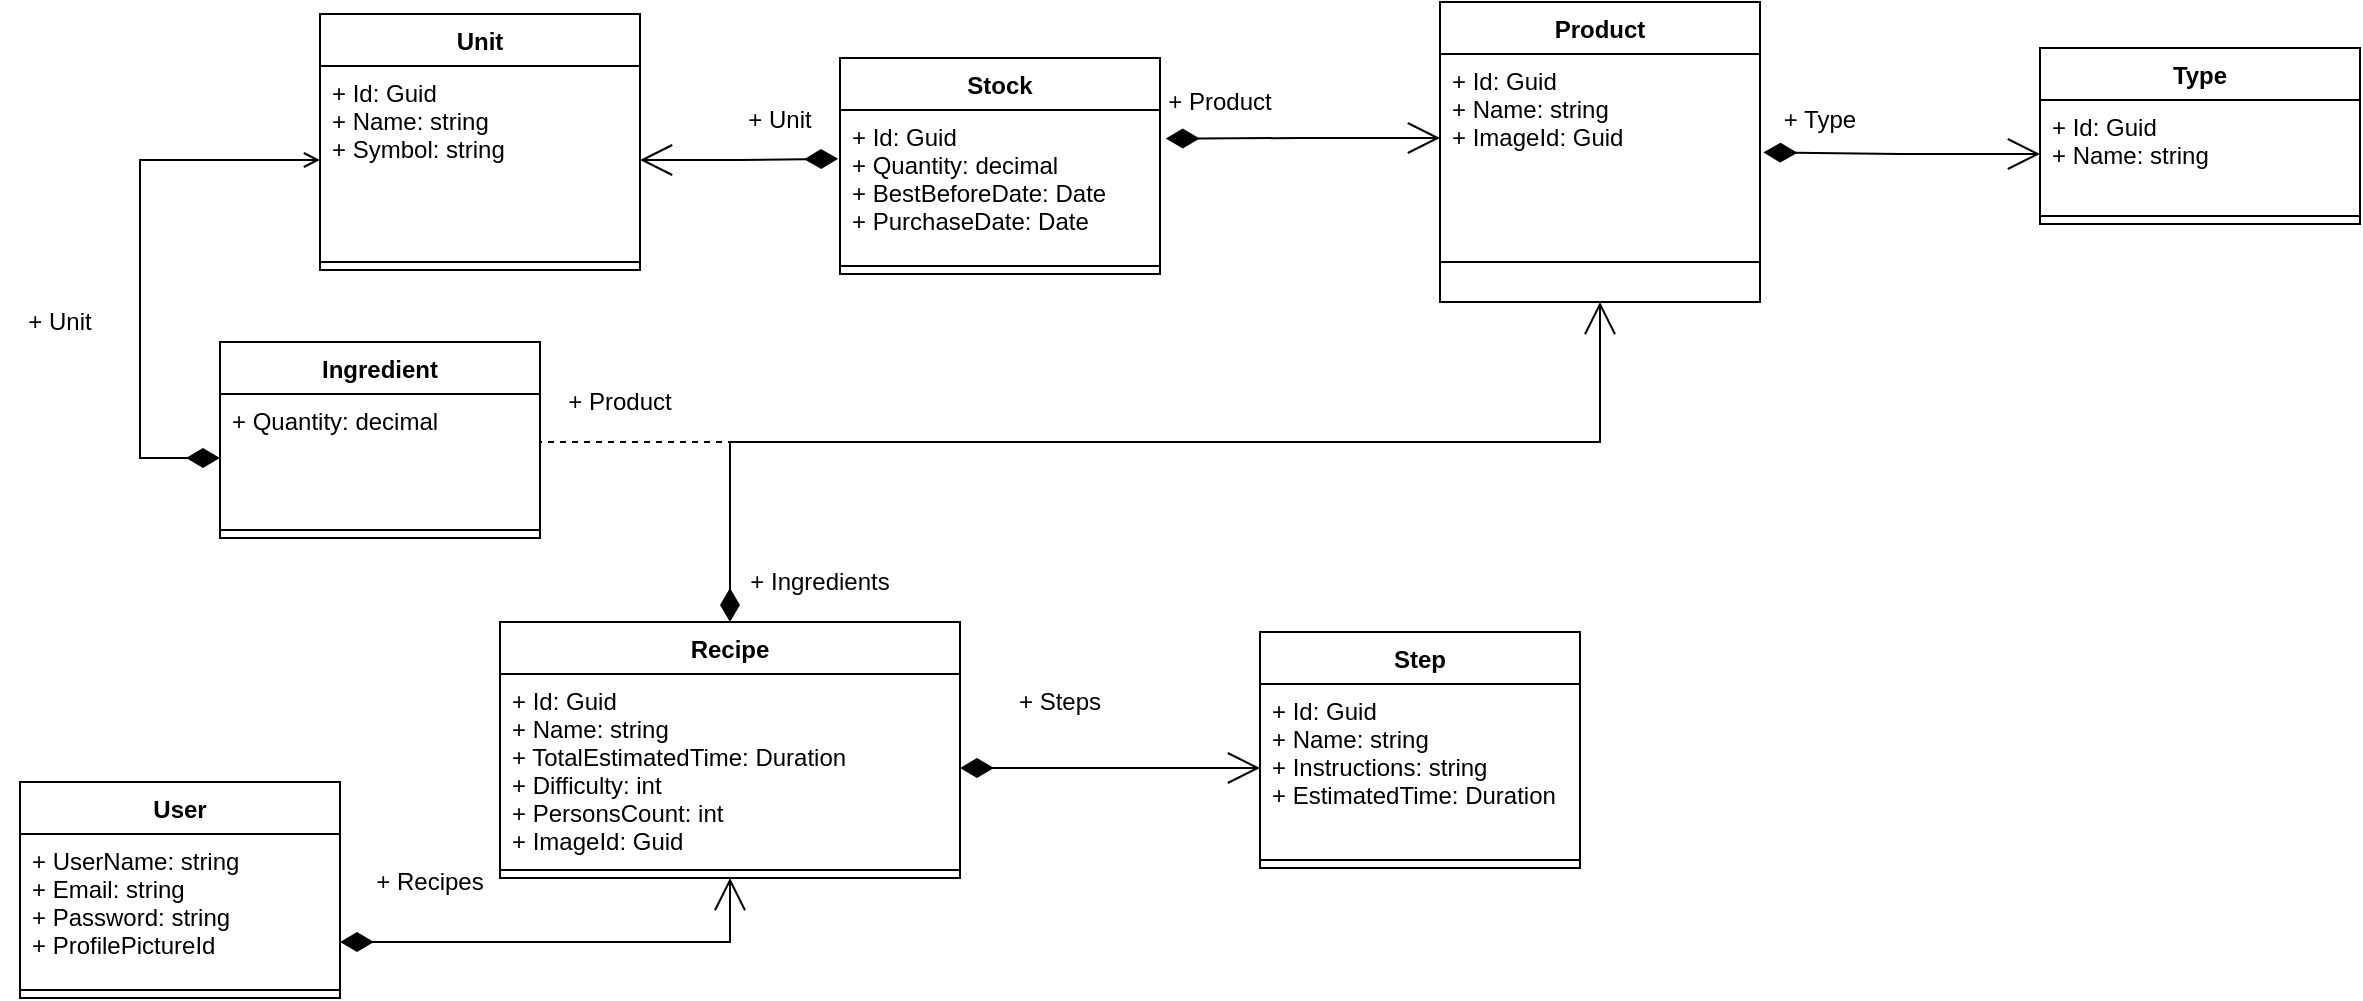 <mxfile version="15.4.0" type="device"><diagram id="C5RBs43oDa-KdzZeNtuy" name="Page-1"><mxGraphModel dx="2119" dy="746" grid="1" gridSize="10" guides="1" tooltips="1" connect="1" arrows="1" fold="1" page="1" pageScale="1" pageWidth="827" pageHeight="1169" math="0" shadow="0"><root><mxCell id="WIyWlLk6GJQsqaUBKTNV-0"/><mxCell id="WIyWlLk6GJQsqaUBKTNV-1" parent="WIyWlLk6GJQsqaUBKTNV-0"/><mxCell id="SwWNQbXPvTRMf8ZBoJOW-31" style="edgeStyle=orthogonalEdgeStyle;rounded=0;orthogonalLoop=1;jettySize=auto;html=1;exitX=0.5;exitY=1;exitDx=0;exitDy=0;endArrow=diamondThin;endFill=1;startSize=14;endSize=14;strokeWidth=1;startArrow=open;startFill=0;" parent="WIyWlLk6GJQsqaUBKTNV-1" source="SwWNQbXPvTRMf8ZBoJOW-0" target="SwWNQbXPvTRMf8ZBoJOW-23" edge="1"><mxGeometry relative="1" as="geometry"><Array as="points"><mxPoint x="550" y="290"/><mxPoint x="115" y="290"/></Array></mxGeometry></mxCell><mxCell id="SwWNQbXPvTRMf8ZBoJOW-0" value="Product" style="swimlane;fontStyle=1;align=center;verticalAlign=top;childLayout=stackLayout;horizontal=1;startSize=26;horizontalStack=0;resizeParent=1;resizeParentMax=0;resizeLast=0;collapsible=1;marginBottom=0;" parent="WIyWlLk6GJQsqaUBKTNV-1" vertex="1"><mxGeometry x="470" y="70" width="160" height="150" as="geometry"/></mxCell><mxCell id="SwWNQbXPvTRMf8ZBoJOW-1" value="+ Id: Guid&#10;+ Name: string&#10;+ ImageId: Guid" style="text;strokeColor=none;fillColor=none;align=left;verticalAlign=top;spacingLeft=4;spacingRight=4;overflow=hidden;rotatable=0;points=[[0,0.5],[1,0.5]];portConstraint=eastwest;" parent="SwWNQbXPvTRMf8ZBoJOW-0" vertex="1"><mxGeometry y="26" width="160" height="84" as="geometry"/></mxCell><mxCell id="SwWNQbXPvTRMf8ZBoJOW-2" value="" style="line;strokeWidth=1;fillColor=none;align=left;verticalAlign=middle;spacingTop=-1;spacingLeft=3;spacingRight=3;rotatable=0;labelPosition=right;points=[];portConstraint=eastwest;" parent="SwWNQbXPvTRMf8ZBoJOW-0" vertex="1"><mxGeometry y="110" width="160" height="40" as="geometry"/></mxCell><mxCell id="SwWNQbXPvTRMf8ZBoJOW-4" value="Stock" style="swimlane;fontStyle=1;align=center;verticalAlign=top;childLayout=stackLayout;horizontal=1;startSize=26;horizontalStack=0;resizeParent=1;resizeParentMax=0;resizeLast=0;collapsible=1;marginBottom=0;" parent="WIyWlLk6GJQsqaUBKTNV-1" vertex="1"><mxGeometry x="170" y="98" width="160" height="108" as="geometry"/></mxCell><mxCell id="SwWNQbXPvTRMf8ZBoJOW-5" value="+ Id: Guid&#10;+ Quantity: decimal&#10;+ BestBeforeDate: Date&#10;+ PurchaseDate: Date" style="text;strokeColor=none;fillColor=none;align=left;verticalAlign=top;spacingLeft=4;spacingRight=4;overflow=hidden;rotatable=0;points=[[0,0.5],[1,0.5]];portConstraint=eastwest;" parent="SwWNQbXPvTRMf8ZBoJOW-4" vertex="1"><mxGeometry y="26" width="160" height="74" as="geometry"/></mxCell><mxCell id="SwWNQbXPvTRMf8ZBoJOW-6" value="" style="line;strokeWidth=1;fillColor=none;align=left;verticalAlign=middle;spacingTop=-1;spacingLeft=3;spacingRight=3;rotatable=0;labelPosition=right;points=[];portConstraint=eastwest;" parent="SwWNQbXPvTRMf8ZBoJOW-4" vertex="1"><mxGeometry y="100" width="160" height="8" as="geometry"/></mxCell><mxCell id="SwWNQbXPvTRMf8ZBoJOW-9" style="edgeStyle=orthogonalEdgeStyle;rounded=0;orthogonalLoop=1;jettySize=auto;html=1;entryX=1.018;entryY=0.373;entryDx=0;entryDy=0;endArrow=diamondThin;endFill=1;startSize=14;endSize=14;entryPerimeter=0;exitX=0;exitY=0.5;exitDx=0;exitDy=0;startArrow=open;startFill=0;" parent="WIyWlLk6GJQsqaUBKTNV-1" source="SwWNQbXPvTRMf8ZBoJOW-1" target="SwWNQbXPvTRMf8ZBoJOW-4" edge="1"><mxGeometry relative="1" as="geometry"/></mxCell><mxCell id="SwWNQbXPvTRMf8ZBoJOW-19" value="Unit" style="swimlane;fontStyle=1;align=center;verticalAlign=top;childLayout=stackLayout;horizontal=1;startSize=26;horizontalStack=0;resizeParent=1;resizeParentMax=0;resizeLast=0;collapsible=1;marginBottom=0;" parent="WIyWlLk6GJQsqaUBKTNV-1" vertex="1"><mxGeometry x="-90" y="76" width="160" height="128" as="geometry"/></mxCell><mxCell id="SwWNQbXPvTRMf8ZBoJOW-20" value="+ Id: Guid&#10;+ Name: string&#10;+ Symbol: string" style="text;strokeColor=none;fillColor=none;align=left;verticalAlign=top;spacingLeft=4;spacingRight=4;overflow=hidden;rotatable=0;points=[[0,0.5],[1,0.5]];portConstraint=eastwest;" parent="SwWNQbXPvTRMf8ZBoJOW-19" vertex="1"><mxGeometry y="26" width="160" height="94" as="geometry"/></mxCell><mxCell id="SwWNQbXPvTRMf8ZBoJOW-21" value="" style="line;strokeWidth=1;fillColor=none;align=left;verticalAlign=middle;spacingTop=-1;spacingLeft=3;spacingRight=3;rotatable=0;labelPosition=right;points=[];portConstraint=eastwest;" parent="SwWNQbXPvTRMf8ZBoJOW-19" vertex="1"><mxGeometry y="120" width="160" height="8" as="geometry"/></mxCell><mxCell id="SwWNQbXPvTRMf8ZBoJOW-22" style="edgeStyle=orthogonalEdgeStyle;rounded=0;orthogonalLoop=1;jettySize=auto;html=1;entryX=-0.006;entryY=0.33;entryDx=0;entryDy=0;endArrow=diamondThin;endFill=1;startSize=14;endSize=14;entryPerimeter=0;exitX=1;exitY=0.5;exitDx=0;exitDy=0;startArrow=open;startFill=0;" parent="WIyWlLk6GJQsqaUBKTNV-1" source="SwWNQbXPvTRMf8ZBoJOW-20" target="SwWNQbXPvTRMf8ZBoJOW-5" edge="1"><mxGeometry relative="1" as="geometry"><mxPoint x="480" y="148" as="sourcePoint"/><mxPoint x="342.88" y="167.744" as="targetPoint"/></mxGeometry></mxCell><mxCell id="SwWNQbXPvTRMf8ZBoJOW-66" style="edgeStyle=orthogonalEdgeStyle;rounded=0;orthogonalLoop=1;jettySize=auto;html=1;exitX=0.5;exitY=1;exitDx=0;exitDy=0;startArrow=open;startFill=0;endArrow=diamondThin;endFill=1;startSize=14;endSize=14;strokeWidth=1;" parent="WIyWlLk6GJQsqaUBKTNV-1" source="SwWNQbXPvTRMf8ZBoJOW-23" target="SwWNQbXPvTRMf8ZBoJOW-41" edge="1"><mxGeometry relative="1" as="geometry"><Array as="points"><mxPoint x="115" y="540"/></Array></mxGeometry></mxCell><mxCell id="SwWNQbXPvTRMf8ZBoJOW-23" value="Recipe" style="swimlane;fontStyle=1;align=center;verticalAlign=top;childLayout=stackLayout;horizontal=1;startSize=26;horizontalStack=0;resizeParent=1;resizeParentMax=0;resizeLast=0;collapsible=1;marginBottom=0;" parent="WIyWlLk6GJQsqaUBKTNV-1" vertex="1"><mxGeometry y="380" width="230" height="128" as="geometry"/></mxCell><mxCell id="SwWNQbXPvTRMf8ZBoJOW-24" value="+ Id: Guid&#10;+ Name: string&#10;+ TotalEstimatedTime: Duration&#10;+ Difficulty: int&#10;+ PersonsCount: int&#10;+ ImageId: Guid" style="text;strokeColor=none;fillColor=none;align=left;verticalAlign=top;spacingLeft=4;spacingRight=4;overflow=hidden;rotatable=0;points=[[0,0.5],[1,0.5]];portConstraint=eastwest;" parent="SwWNQbXPvTRMf8ZBoJOW-23" vertex="1"><mxGeometry y="26" width="230" height="94" as="geometry"/></mxCell><mxCell id="SwWNQbXPvTRMf8ZBoJOW-25" value="" style="line;strokeWidth=1;fillColor=none;align=left;verticalAlign=middle;spacingTop=-1;spacingLeft=3;spacingRight=3;rotatable=0;labelPosition=right;points=[];portConstraint=eastwest;" parent="SwWNQbXPvTRMf8ZBoJOW-23" vertex="1"><mxGeometry y="120" width="230" height="8" as="geometry"/></mxCell><mxCell id="SwWNQbXPvTRMf8ZBoJOW-27" value="Step" style="swimlane;fontStyle=1;align=center;verticalAlign=top;childLayout=stackLayout;horizontal=1;startSize=26;horizontalStack=0;resizeParent=1;resizeParentMax=0;resizeLast=0;collapsible=1;marginBottom=0;" parent="WIyWlLk6GJQsqaUBKTNV-1" vertex="1"><mxGeometry x="380" y="385" width="160" height="118" as="geometry"/></mxCell><mxCell id="SwWNQbXPvTRMf8ZBoJOW-28" value="+ Id: Guid&#10;+ Name: string&#10;+ Instructions: string&#10;+ EstimatedTime: Duration" style="text;strokeColor=none;fillColor=none;align=left;verticalAlign=top;spacingLeft=4;spacingRight=4;overflow=hidden;rotatable=0;points=[[0,0.5],[1,0.5]];portConstraint=eastwest;" parent="SwWNQbXPvTRMf8ZBoJOW-27" vertex="1"><mxGeometry y="26" width="160" height="84" as="geometry"/></mxCell><mxCell id="SwWNQbXPvTRMf8ZBoJOW-29" value="" style="line;strokeWidth=1;fillColor=none;align=left;verticalAlign=middle;spacingTop=-1;spacingLeft=3;spacingRight=3;rotatable=0;labelPosition=right;points=[];portConstraint=eastwest;" parent="SwWNQbXPvTRMf8ZBoJOW-27" vertex="1"><mxGeometry y="110" width="160" height="8" as="geometry"/></mxCell><mxCell id="SwWNQbXPvTRMf8ZBoJOW-32" style="edgeStyle=orthogonalEdgeStyle;rounded=0;orthogonalLoop=1;jettySize=auto;html=1;exitX=0;exitY=0.5;exitDx=0;exitDy=0;entryX=1;entryY=0.5;entryDx=0;entryDy=0;endArrow=diamondThin;endFill=1;startSize=14;endSize=14;strokeWidth=1;startArrow=open;startFill=0;" parent="WIyWlLk6GJQsqaUBKTNV-1" source="SwWNQbXPvTRMf8ZBoJOW-28" target="SwWNQbXPvTRMf8ZBoJOW-24" edge="1"><mxGeometry relative="1" as="geometry"/></mxCell><mxCell id="V5t_eMbvikEr5B1W1cwJ-0" style="edgeStyle=orthogonalEdgeStyle;rounded=0;orthogonalLoop=1;jettySize=auto;html=1;entryX=0;entryY=0.5;entryDx=0;entryDy=0;endArrow=open;endFill=0;startArrow=diamondThin;startFill=1;strokeWidth=1;endSize=6;startSize=14;exitX=0;exitY=0.5;exitDx=0;exitDy=0;" edge="1" parent="WIyWlLk6GJQsqaUBKTNV-1" source="SwWNQbXPvTRMf8ZBoJOW-34" target="SwWNQbXPvTRMf8ZBoJOW-20"><mxGeometry relative="1" as="geometry"><Array as="points"><mxPoint x="-180" y="298"/><mxPoint x="-180" y="149"/></Array></mxGeometry></mxCell><mxCell id="SwWNQbXPvTRMf8ZBoJOW-33" value="Ingredient" style="swimlane;fontStyle=1;align=center;verticalAlign=top;childLayout=stackLayout;horizontal=1;startSize=26;horizontalStack=0;resizeParent=1;resizeParentMax=0;resizeLast=0;collapsible=1;marginBottom=0;" parent="WIyWlLk6GJQsqaUBKTNV-1" vertex="1"><mxGeometry x="-140" y="240" width="160" height="98" as="geometry"/></mxCell><mxCell id="SwWNQbXPvTRMf8ZBoJOW-34" value="+ Quantity: decimal&#10;" style="text;strokeColor=none;fillColor=none;align=left;verticalAlign=top;spacingLeft=4;spacingRight=4;overflow=hidden;rotatable=0;points=[[0,0.5],[1,0.5]];portConstraint=eastwest;" parent="SwWNQbXPvTRMf8ZBoJOW-33" vertex="1"><mxGeometry y="26" width="160" height="64" as="geometry"/></mxCell><mxCell id="SwWNQbXPvTRMf8ZBoJOW-35" value="" style="line;strokeWidth=1;fillColor=none;align=left;verticalAlign=middle;spacingTop=-1;spacingLeft=3;spacingRight=3;rotatable=0;labelPosition=right;points=[];portConstraint=eastwest;" parent="SwWNQbXPvTRMf8ZBoJOW-33" vertex="1"><mxGeometry y="90" width="160" height="8" as="geometry"/></mxCell><mxCell id="SwWNQbXPvTRMf8ZBoJOW-40" value="User" style="swimlane;fontStyle=1;align=center;verticalAlign=top;childLayout=stackLayout;horizontal=1;startSize=26;horizontalStack=0;resizeParent=1;resizeParentMax=0;resizeLast=0;collapsible=1;marginBottom=0;" parent="WIyWlLk6GJQsqaUBKTNV-1" vertex="1"><mxGeometry x="-240" y="460" width="160" height="108" as="geometry"/></mxCell><mxCell id="SwWNQbXPvTRMf8ZBoJOW-41" value="+ UserName: string&#10;+ Email: string&#10;+ Password: string&#10;+ ProfilePictureId" style="text;strokeColor=none;fillColor=none;align=left;verticalAlign=top;spacingLeft=4;spacingRight=4;overflow=hidden;rotatable=0;points=[[0,0.5],[1,0.5]];portConstraint=eastwest;" parent="SwWNQbXPvTRMf8ZBoJOW-40" vertex="1"><mxGeometry y="26" width="160" height="74" as="geometry"/></mxCell><mxCell id="SwWNQbXPvTRMf8ZBoJOW-42" value="" style="line;strokeWidth=1;fillColor=none;align=left;verticalAlign=middle;spacingTop=-1;spacingLeft=3;spacingRight=3;rotatable=0;labelPosition=right;points=[];portConstraint=eastwest;" parent="SwWNQbXPvTRMf8ZBoJOW-40" vertex="1"><mxGeometry y="100" width="160" height="8" as="geometry"/></mxCell><mxCell id="SwWNQbXPvTRMf8ZBoJOW-44" value="Type" style="swimlane;fontStyle=1;align=center;verticalAlign=top;childLayout=stackLayout;horizontal=1;startSize=26;horizontalStack=0;resizeParent=1;resizeParentMax=0;resizeLast=0;collapsible=1;marginBottom=0;" parent="WIyWlLk6GJQsqaUBKTNV-1" vertex="1"><mxGeometry x="770" y="93" width="160" height="88" as="geometry"/></mxCell><mxCell id="SwWNQbXPvTRMf8ZBoJOW-45" value="+ Id: Guid&#10;+ Name: string" style="text;strokeColor=none;fillColor=none;align=left;verticalAlign=top;spacingLeft=4;spacingRight=4;overflow=hidden;rotatable=0;points=[[0,0.5],[1,0.5]];portConstraint=eastwest;" parent="SwWNQbXPvTRMf8ZBoJOW-44" vertex="1"><mxGeometry y="26" width="160" height="54" as="geometry"/></mxCell><mxCell id="SwWNQbXPvTRMf8ZBoJOW-46" value="" style="line;strokeWidth=1;fillColor=none;align=left;verticalAlign=middle;spacingTop=-1;spacingLeft=3;spacingRight=3;rotatable=0;labelPosition=right;points=[];portConstraint=eastwest;" parent="SwWNQbXPvTRMf8ZBoJOW-44" vertex="1"><mxGeometry y="80" width="160" height="8" as="geometry"/></mxCell><mxCell id="SwWNQbXPvTRMf8ZBoJOW-48" style="edgeStyle=orthogonalEdgeStyle;rounded=0;orthogonalLoop=1;jettySize=auto;html=1;exitX=0;exitY=0.5;exitDx=0;exitDy=0;entryX=1.011;entryY=0.586;entryDx=0;entryDy=0;entryPerimeter=0;endArrow=diamondThin;endFill=1;startSize=14;endSize=14;strokeWidth=1;startArrow=open;startFill=0;" parent="WIyWlLk6GJQsqaUBKTNV-1" source="SwWNQbXPvTRMf8ZBoJOW-45" target="SwWNQbXPvTRMf8ZBoJOW-1" edge="1"><mxGeometry relative="1" as="geometry"/></mxCell><mxCell id="SwWNQbXPvTRMf8ZBoJOW-51" value="+ Type" style="text;html=1;strokeColor=none;fillColor=none;align=center;verticalAlign=middle;whiteSpace=wrap;rounded=0;" parent="WIyWlLk6GJQsqaUBKTNV-1" vertex="1"><mxGeometry x="640" y="119" width="40" height="20" as="geometry"/></mxCell><mxCell id="SwWNQbXPvTRMf8ZBoJOW-52" value="+ Product" style="text;html=1;strokeColor=none;fillColor=none;align=center;verticalAlign=middle;whiteSpace=wrap;rounded=0;" parent="WIyWlLk6GJQsqaUBKTNV-1" vertex="1"><mxGeometry x="330" y="110" width="60" height="20" as="geometry"/></mxCell><mxCell id="SwWNQbXPvTRMf8ZBoJOW-53" value="+ Unit" style="text;html=1;strokeColor=none;fillColor=none;align=center;verticalAlign=middle;whiteSpace=wrap;rounded=0;" parent="WIyWlLk6GJQsqaUBKTNV-1" vertex="1"><mxGeometry x="110" y="119" width="60" height="20" as="geometry"/></mxCell><mxCell id="SwWNQbXPvTRMf8ZBoJOW-54" value="+ Ingredients" style="text;html=1;strokeColor=none;fillColor=none;align=center;verticalAlign=middle;whiteSpace=wrap;rounded=0;" parent="WIyWlLk6GJQsqaUBKTNV-1" vertex="1"><mxGeometry x="120" y="350" width="80" height="20" as="geometry"/></mxCell><mxCell id="SwWNQbXPvTRMf8ZBoJOW-55" value="+ Steps" style="text;html=1;strokeColor=none;fillColor=none;align=center;verticalAlign=middle;whiteSpace=wrap;rounded=0;" parent="WIyWlLk6GJQsqaUBKTNV-1" vertex="1"><mxGeometry x="240" y="410" width="80" height="20" as="geometry"/></mxCell><mxCell id="SwWNQbXPvTRMf8ZBoJOW-67" value="+ Recipes" style="text;html=1;strokeColor=none;fillColor=none;align=center;verticalAlign=middle;whiteSpace=wrap;rounded=0;" parent="WIyWlLk6GJQsqaUBKTNV-1" vertex="1"><mxGeometry x="-80" y="500" width="90" height="20" as="geometry"/></mxCell><mxCell id="V5t_eMbvikEr5B1W1cwJ-1" style="edgeStyle=orthogonalEdgeStyle;rounded=0;orthogonalLoop=1;jettySize=auto;html=1;exitX=1;exitY=0.5;exitDx=0;exitDy=0;startArrow=none;startFill=0;endArrow=none;endFill=0;startSize=14;endSize=6;strokeWidth=1;dashed=1;" edge="1" parent="WIyWlLk6GJQsqaUBKTNV-1" source="SwWNQbXPvTRMf8ZBoJOW-34"><mxGeometry relative="1" as="geometry"><mxPoint x="150" y="290" as="targetPoint"/><Array as="points"><mxPoint x="20" y="290"/></Array></mxGeometry></mxCell><mxCell id="V5t_eMbvikEr5B1W1cwJ-2" value="+ Product" style="text;html=1;strokeColor=none;fillColor=none;align=center;verticalAlign=middle;whiteSpace=wrap;rounded=0;" vertex="1" parent="WIyWlLk6GJQsqaUBKTNV-1"><mxGeometry x="30" y="260" width="60" height="20" as="geometry"/></mxCell><mxCell id="V5t_eMbvikEr5B1W1cwJ-3" value="+ Unit" style="text;html=1;strokeColor=none;fillColor=none;align=center;verticalAlign=middle;whiteSpace=wrap;rounded=0;" vertex="1" parent="WIyWlLk6GJQsqaUBKTNV-1"><mxGeometry x="-250" y="220" width="60" height="20" as="geometry"/></mxCell></root></mxGraphModel></diagram></mxfile>